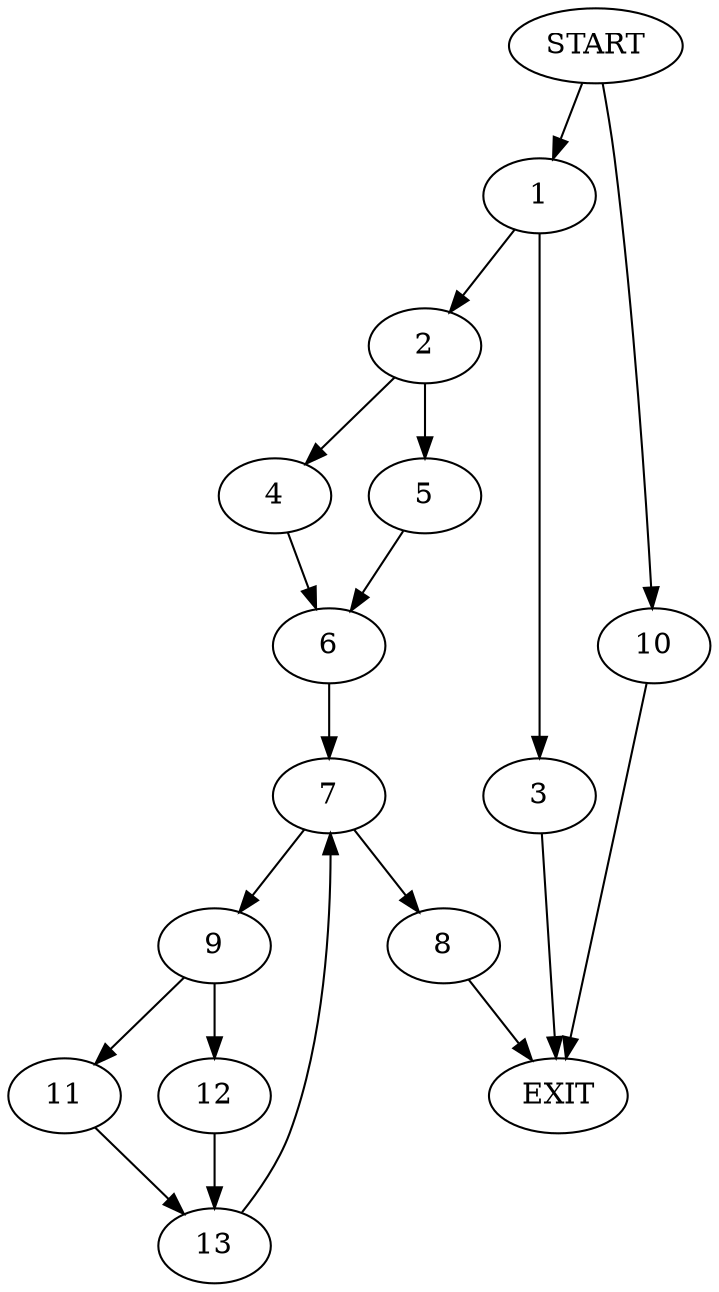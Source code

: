 digraph {
0 [label="START"]
14 [label="EXIT"]
0 -> 1
1 -> 2
1 -> 3
3 -> 14
2 -> 4
2 -> 5
5 -> 6
4 -> 6
6 -> 7
7 -> 8
7 -> 9
0 -> 10
10 -> 14
8 -> 14
9 -> 11
9 -> 12
12 -> 13
11 -> 13
13 -> 7
}
